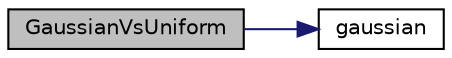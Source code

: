 digraph "GaussianVsUniform"
{
 // INTERACTIVE_SVG=YES
  edge [fontname="Helvetica",fontsize="10",labelfontname="Helvetica",labelfontsize="10"];
  node [fontname="Helvetica",fontsize="10",shape=record];
  rankdir="LR";
  Node1 [label="GaussianVsUniform",height=0.2,width=0.4,color="black", fillcolor="grey75", style="filled", fontcolor="black"];
  Node1 -> Node2 [color="midnightblue",fontsize="10",style="solid",fontname="Helvetica"];
  Node2 [label="gaussian",height=0.2,width=0.4,color="black", fillcolor="white", style="filled",URL="$d5/d1a/vis__util_8h.html#aad8171d4ee3db91eb82a448507cf8e72"];
}
